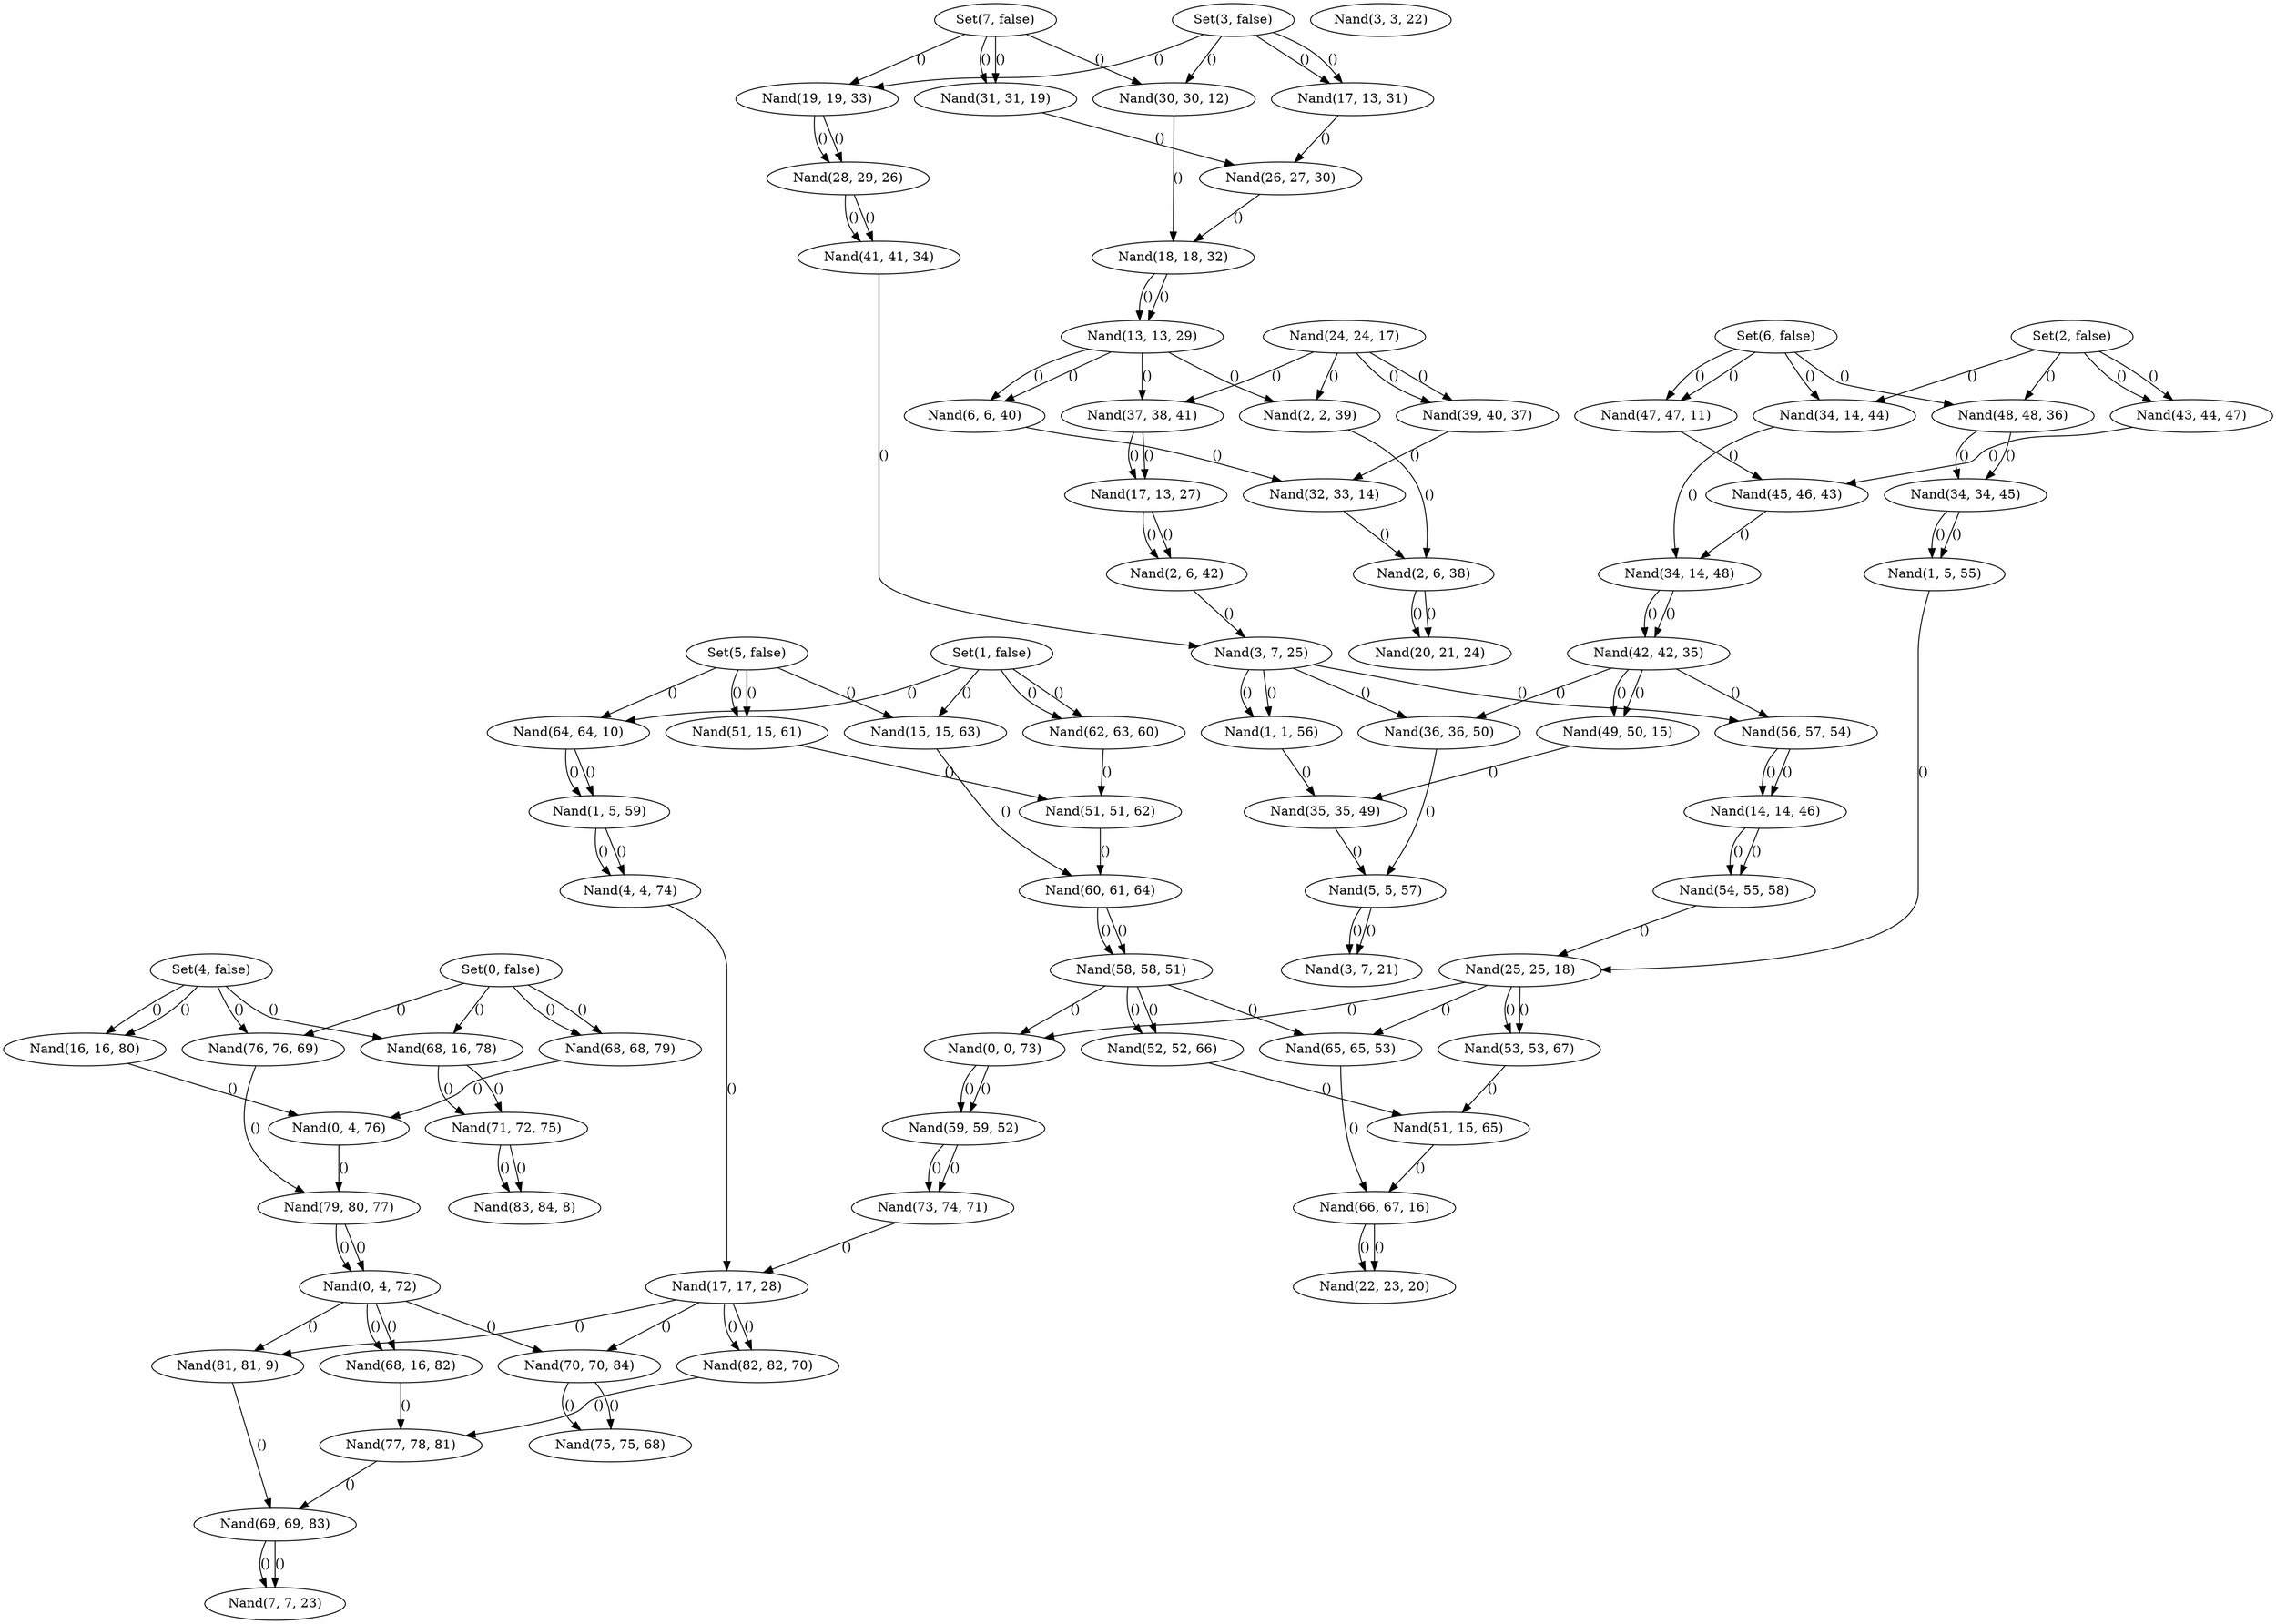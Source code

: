digraph {
    0 [ label = "Set(0, false)" ]
    1 [ label = "Set(1, false)" ]
    2 [ label = "Set(2, false)" ]
    3 [ label = "Set(3, false)" ]
    4 [ label = "Set(4, false)" ]
    5 [ label = "Set(5, false)" ]
    6 [ label = "Set(6, false)" ]
    7 [ label = "Set(7, false)" ]
    8 [ label = "Nand(3, 3, 22)" ]
    9 [ label = "Nand(7, 7, 23)" ]
    10 [ label = "Nand(22, 23, 20)" ]
    11 [ label = "Nand(3, 7, 21)" ]
    12 [ label = "Nand(20, 21, 24)" ]
    13 [ label = "Nand(24, 24, 17)" ]
    14 [ label = "Nand(3, 7, 25)" ]
    15 [ label = "Nand(25, 25, 18)" ]
    16 [ label = "Nand(17, 17, 28)" ]
    17 [ label = "Nand(13, 13, 29)" ]
    18 [ label = "Nand(28, 29, 26)" ]
    19 [ label = "Nand(17, 13, 27)" ]
    20 [ label = "Nand(26, 27, 30)" ]
    21 [ label = "Nand(30, 30, 12)" ]
    22 [ label = "Nand(17, 13, 31)" ]
    23 [ label = "Nand(31, 31, 19)" ]
    24 [ label = "Nand(18, 18, 32)" ]
    25 [ label = "Nand(19, 19, 33)" ]
    26 [ label = "Nand(32, 33, 14)" ]
    27 [ label = "Nand(2, 2, 39)" ]
    28 [ label = "Nand(6, 6, 40)" ]
    29 [ label = "Nand(39, 40, 37)" ]
    30 [ label = "Nand(2, 6, 38)" ]
    31 [ label = "Nand(37, 38, 41)" ]
    32 [ label = "Nand(41, 41, 34)" ]
    33 [ label = "Nand(2, 6, 42)" ]
    34 [ label = "Nand(42, 42, 35)" ]
    35 [ label = "Nand(34, 34, 45)" ]
    36 [ label = "Nand(14, 14, 46)" ]
    37 [ label = "Nand(45, 46, 43)" ]
    38 [ label = "Nand(34, 14, 44)" ]
    39 [ label = "Nand(43, 44, 47)" ]
    40 [ label = "Nand(47, 47, 11)" ]
    41 [ label = "Nand(34, 14, 48)" ]
    42 [ label = "Nand(48, 48, 36)" ]
    43 [ label = "Nand(35, 35, 49)" ]
    44 [ label = "Nand(36, 36, 50)" ]
    45 [ label = "Nand(49, 50, 15)" ]
    46 [ label = "Nand(1, 1, 56)" ]
    47 [ label = "Nand(5, 5, 57)" ]
    48 [ label = "Nand(56, 57, 54)" ]
    49 [ label = "Nand(1, 5, 55)" ]
    50 [ label = "Nand(54, 55, 58)" ]
    51 [ label = "Nand(58, 58, 51)" ]
    52 [ label = "Nand(1, 5, 59)" ]
    53 [ label = "Nand(59, 59, 52)" ]
    54 [ label = "Nand(51, 51, 62)" ]
    55 [ label = "Nand(15, 15, 63)" ]
    56 [ label = "Nand(62, 63, 60)" ]
    57 [ label = "Nand(51, 15, 61)" ]
    58 [ label = "Nand(60, 61, 64)" ]
    59 [ label = "Nand(64, 64, 10)" ]
    60 [ label = "Nand(51, 15, 65)" ]
    61 [ label = "Nand(65, 65, 53)" ]
    62 [ label = "Nand(52, 52, 66)" ]
    63 [ label = "Nand(53, 53, 67)" ]
    64 [ label = "Nand(66, 67, 16)" ]
    65 [ label = "Nand(0, 0, 73)" ]
    66 [ label = "Nand(4, 4, 74)" ]
    67 [ label = "Nand(73, 74, 71)" ]
    68 [ label = "Nand(0, 4, 72)" ]
    69 [ label = "Nand(71, 72, 75)" ]
    70 [ label = "Nand(75, 75, 68)" ]
    71 [ label = "Nand(0, 4, 76)" ]
    72 [ label = "Nand(76, 76, 69)" ]
    73 [ label = "Nand(68, 68, 79)" ]
    74 [ label = "Nand(16, 16, 80)" ]
    75 [ label = "Nand(79, 80, 77)" ]
    76 [ label = "Nand(68, 16, 78)" ]
    77 [ label = "Nand(77, 78, 81)" ]
    78 [ label = "Nand(81, 81, 9)" ]
    79 [ label = "Nand(68, 16, 82)" ]
    80 [ label = "Nand(82, 82, 70)" ]
    81 [ label = "Nand(69, 69, 83)" ]
    82 [ label = "Nand(70, 70, 84)" ]
    83 [ label = "Nand(83, 84, 8)" ]
    3 -> 22 [ label = "()" ]
    3 -> 22 [ label = "()" ]
    7 -> 23 [ label = "()" ]
    7 -> 23 [ label = "()" ]
    22 -> 20 [ label = "()" ]
    23 -> 20 [ label = "()" ]
    3 -> 21 [ label = "()" ]
    7 -> 21 [ label = "()" ]
    20 -> 24 [ label = "()" ]
    21 -> 24 [ label = "()" ]
    24 -> 17 [ label = "()" ]
    24 -> 17 [ label = "()" ]
    3 -> 25 [ label = "()" ]
    7 -> 25 [ label = "()" ]
    25 -> 18 [ label = "()" ]
    25 -> 18 [ label = "()" ]
    17 -> 28 [ label = "()" ]
    17 -> 28 [ label = "()" ]
    13 -> 29 [ label = "()" ]
    13 -> 29 [ label = "()" ]
    28 -> 26 [ label = "()" ]
    29 -> 26 [ label = "()" ]
    17 -> 27 [ label = "()" ]
    13 -> 27 [ label = "()" ]
    26 -> 30 [ label = "()" ]
    27 -> 30 [ label = "()" ]
    30 -> 12 [ label = "()" ]
    30 -> 12 [ label = "()" ]
    17 -> 31 [ label = "()" ]
    13 -> 31 [ label = "()" ]
    31 -> 19 [ label = "()" ]
    31 -> 19 [ label = "()" ]
    18 -> 32 [ label = "()" ]
    18 -> 32 [ label = "()" ]
    19 -> 33 [ label = "()" ]
    19 -> 33 [ label = "()" ]
    32 -> 14 [ label = "()" ]
    33 -> 14 [ label = "()" ]
    2 -> 39 [ label = "()" ]
    2 -> 39 [ label = "()" ]
    6 -> 40 [ label = "()" ]
    6 -> 40 [ label = "()" ]
    39 -> 37 [ label = "()" ]
    40 -> 37 [ label = "()" ]
    2 -> 38 [ label = "()" ]
    6 -> 38 [ label = "()" ]
    37 -> 41 [ label = "()" ]
    38 -> 41 [ label = "()" ]
    41 -> 34 [ label = "()" ]
    41 -> 34 [ label = "()" ]
    2 -> 42 [ label = "()" ]
    6 -> 42 [ label = "()" ]
    42 -> 35 [ label = "()" ]
    42 -> 35 [ label = "()" ]
    34 -> 45 [ label = "()" ]
    34 -> 45 [ label = "()" ]
    14 -> 46 [ label = "()" ]
    14 -> 46 [ label = "()" ]
    45 -> 43 [ label = "()" ]
    46 -> 43 [ label = "()" ]
    34 -> 44 [ label = "()" ]
    14 -> 44 [ label = "()" ]
    43 -> 47 [ label = "()" ]
    44 -> 47 [ label = "()" ]
    47 -> 11 [ label = "()" ]
    47 -> 11 [ label = "()" ]
    34 -> 48 [ label = "()" ]
    14 -> 48 [ label = "()" ]
    48 -> 36 [ label = "()" ]
    48 -> 36 [ label = "()" ]
    35 -> 49 [ label = "()" ]
    35 -> 49 [ label = "()" ]
    36 -> 50 [ label = "()" ]
    36 -> 50 [ label = "()" ]
    49 -> 15 [ label = "()" ]
    50 -> 15 [ label = "()" ]
    1 -> 56 [ label = "()" ]
    1 -> 56 [ label = "()" ]
    5 -> 57 [ label = "()" ]
    5 -> 57 [ label = "()" ]
    56 -> 54 [ label = "()" ]
    57 -> 54 [ label = "()" ]
    1 -> 55 [ label = "()" ]
    5 -> 55 [ label = "()" ]
    54 -> 58 [ label = "()" ]
    55 -> 58 [ label = "()" ]
    58 -> 51 [ label = "()" ]
    58 -> 51 [ label = "()" ]
    1 -> 59 [ label = "()" ]
    5 -> 59 [ label = "()" ]
    59 -> 52 [ label = "()" ]
    59 -> 52 [ label = "()" ]
    51 -> 62 [ label = "()" ]
    51 -> 62 [ label = "()" ]
    15 -> 63 [ label = "()" ]
    15 -> 63 [ label = "()" ]
    62 -> 60 [ label = "()" ]
    63 -> 60 [ label = "()" ]
    51 -> 61 [ label = "()" ]
    15 -> 61 [ label = "()" ]
    60 -> 64 [ label = "()" ]
    61 -> 64 [ label = "()" ]
    64 -> 10 [ label = "()" ]
    64 -> 10 [ label = "()" ]
    51 -> 65 [ label = "()" ]
    15 -> 65 [ label = "()" ]
    65 -> 53 [ label = "()" ]
    65 -> 53 [ label = "()" ]
    52 -> 66 [ label = "()" ]
    52 -> 66 [ label = "()" ]
    53 -> 67 [ label = "()" ]
    53 -> 67 [ label = "()" ]
    66 -> 16 [ label = "()" ]
    67 -> 16 [ label = "()" ]
    0 -> 73 [ label = "()" ]
    0 -> 73 [ label = "()" ]
    4 -> 74 [ label = "()" ]
    4 -> 74 [ label = "()" ]
    73 -> 71 [ label = "()" ]
    74 -> 71 [ label = "()" ]
    0 -> 72 [ label = "()" ]
    4 -> 72 [ label = "()" ]
    71 -> 75 [ label = "()" ]
    72 -> 75 [ label = "()" ]
    75 -> 68 [ label = "()" ]
    75 -> 68 [ label = "()" ]
    0 -> 76 [ label = "()" ]
    4 -> 76 [ label = "()" ]
    76 -> 69 [ label = "()" ]
    76 -> 69 [ label = "()" ]
    68 -> 79 [ label = "()" ]
    68 -> 79 [ label = "()" ]
    16 -> 80 [ label = "()" ]
    16 -> 80 [ label = "()" ]
    79 -> 77 [ label = "()" ]
    80 -> 77 [ label = "()" ]
    68 -> 78 [ label = "()" ]
    16 -> 78 [ label = "()" ]
    77 -> 81 [ label = "()" ]
    78 -> 81 [ label = "()" ]
    81 -> 9 [ label = "()" ]
    81 -> 9 [ label = "()" ]
    68 -> 82 [ label = "()" ]
    16 -> 82 [ label = "()" ]
    82 -> 70 [ label = "()" ]
    82 -> 70 [ label = "()" ]
    69 -> 83 [ label = "()" ]
    69 -> 83 [ label = "()" ]
}
